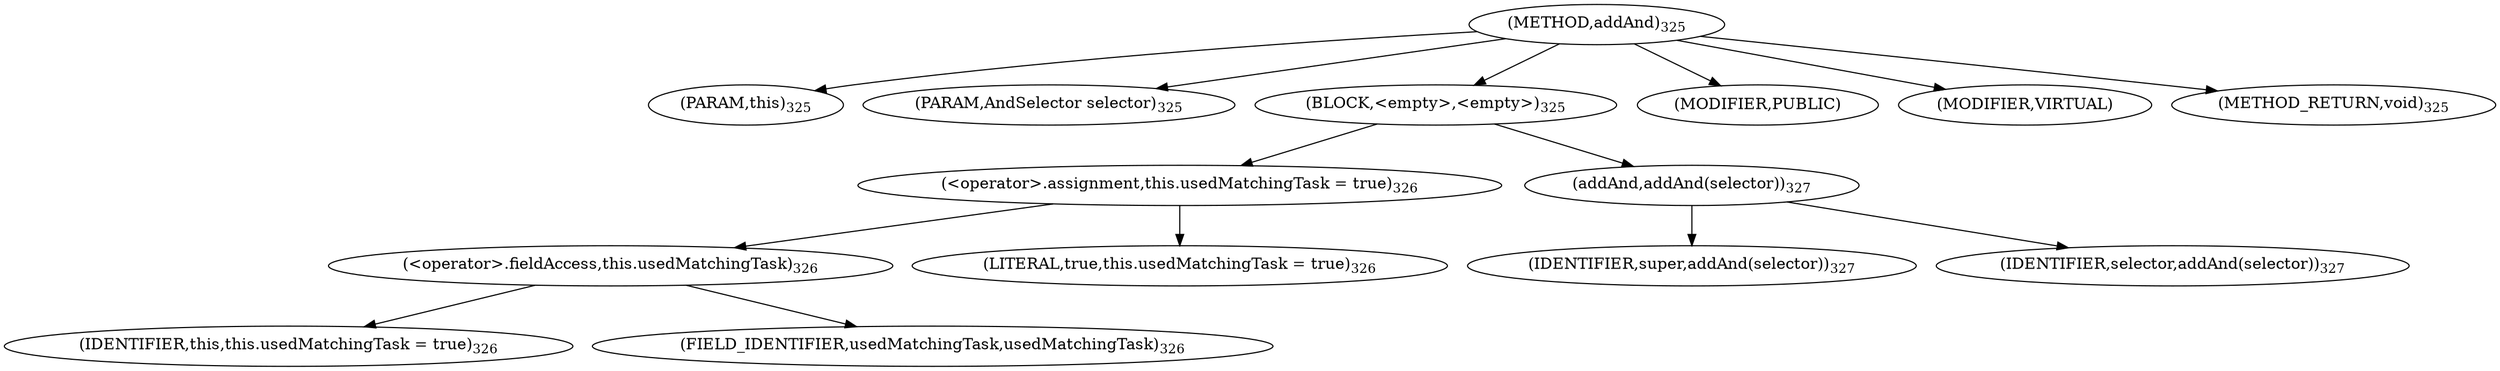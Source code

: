 digraph "addAnd" {  
"400" [label = <(METHOD,addAnd)<SUB>325</SUB>> ]
"401" [label = <(PARAM,this)<SUB>325</SUB>> ]
"402" [label = <(PARAM,AndSelector selector)<SUB>325</SUB>> ]
"403" [label = <(BLOCK,&lt;empty&gt;,&lt;empty&gt;)<SUB>325</SUB>> ]
"404" [label = <(&lt;operator&gt;.assignment,this.usedMatchingTask = true)<SUB>326</SUB>> ]
"405" [label = <(&lt;operator&gt;.fieldAccess,this.usedMatchingTask)<SUB>326</SUB>> ]
"406" [label = <(IDENTIFIER,this,this.usedMatchingTask = true)<SUB>326</SUB>> ]
"407" [label = <(FIELD_IDENTIFIER,usedMatchingTask,usedMatchingTask)<SUB>326</SUB>> ]
"408" [label = <(LITERAL,true,this.usedMatchingTask = true)<SUB>326</SUB>> ]
"409" [label = <(addAnd,addAnd(selector))<SUB>327</SUB>> ]
"410" [label = <(IDENTIFIER,super,addAnd(selector))<SUB>327</SUB>> ]
"411" [label = <(IDENTIFIER,selector,addAnd(selector))<SUB>327</SUB>> ]
"412" [label = <(MODIFIER,PUBLIC)> ]
"413" [label = <(MODIFIER,VIRTUAL)> ]
"414" [label = <(METHOD_RETURN,void)<SUB>325</SUB>> ]
  "400" -> "401" 
  "400" -> "402" 
  "400" -> "403" 
  "400" -> "412" 
  "400" -> "413" 
  "400" -> "414" 
  "403" -> "404" 
  "403" -> "409" 
  "404" -> "405" 
  "404" -> "408" 
  "405" -> "406" 
  "405" -> "407" 
  "409" -> "410" 
  "409" -> "411" 
}

